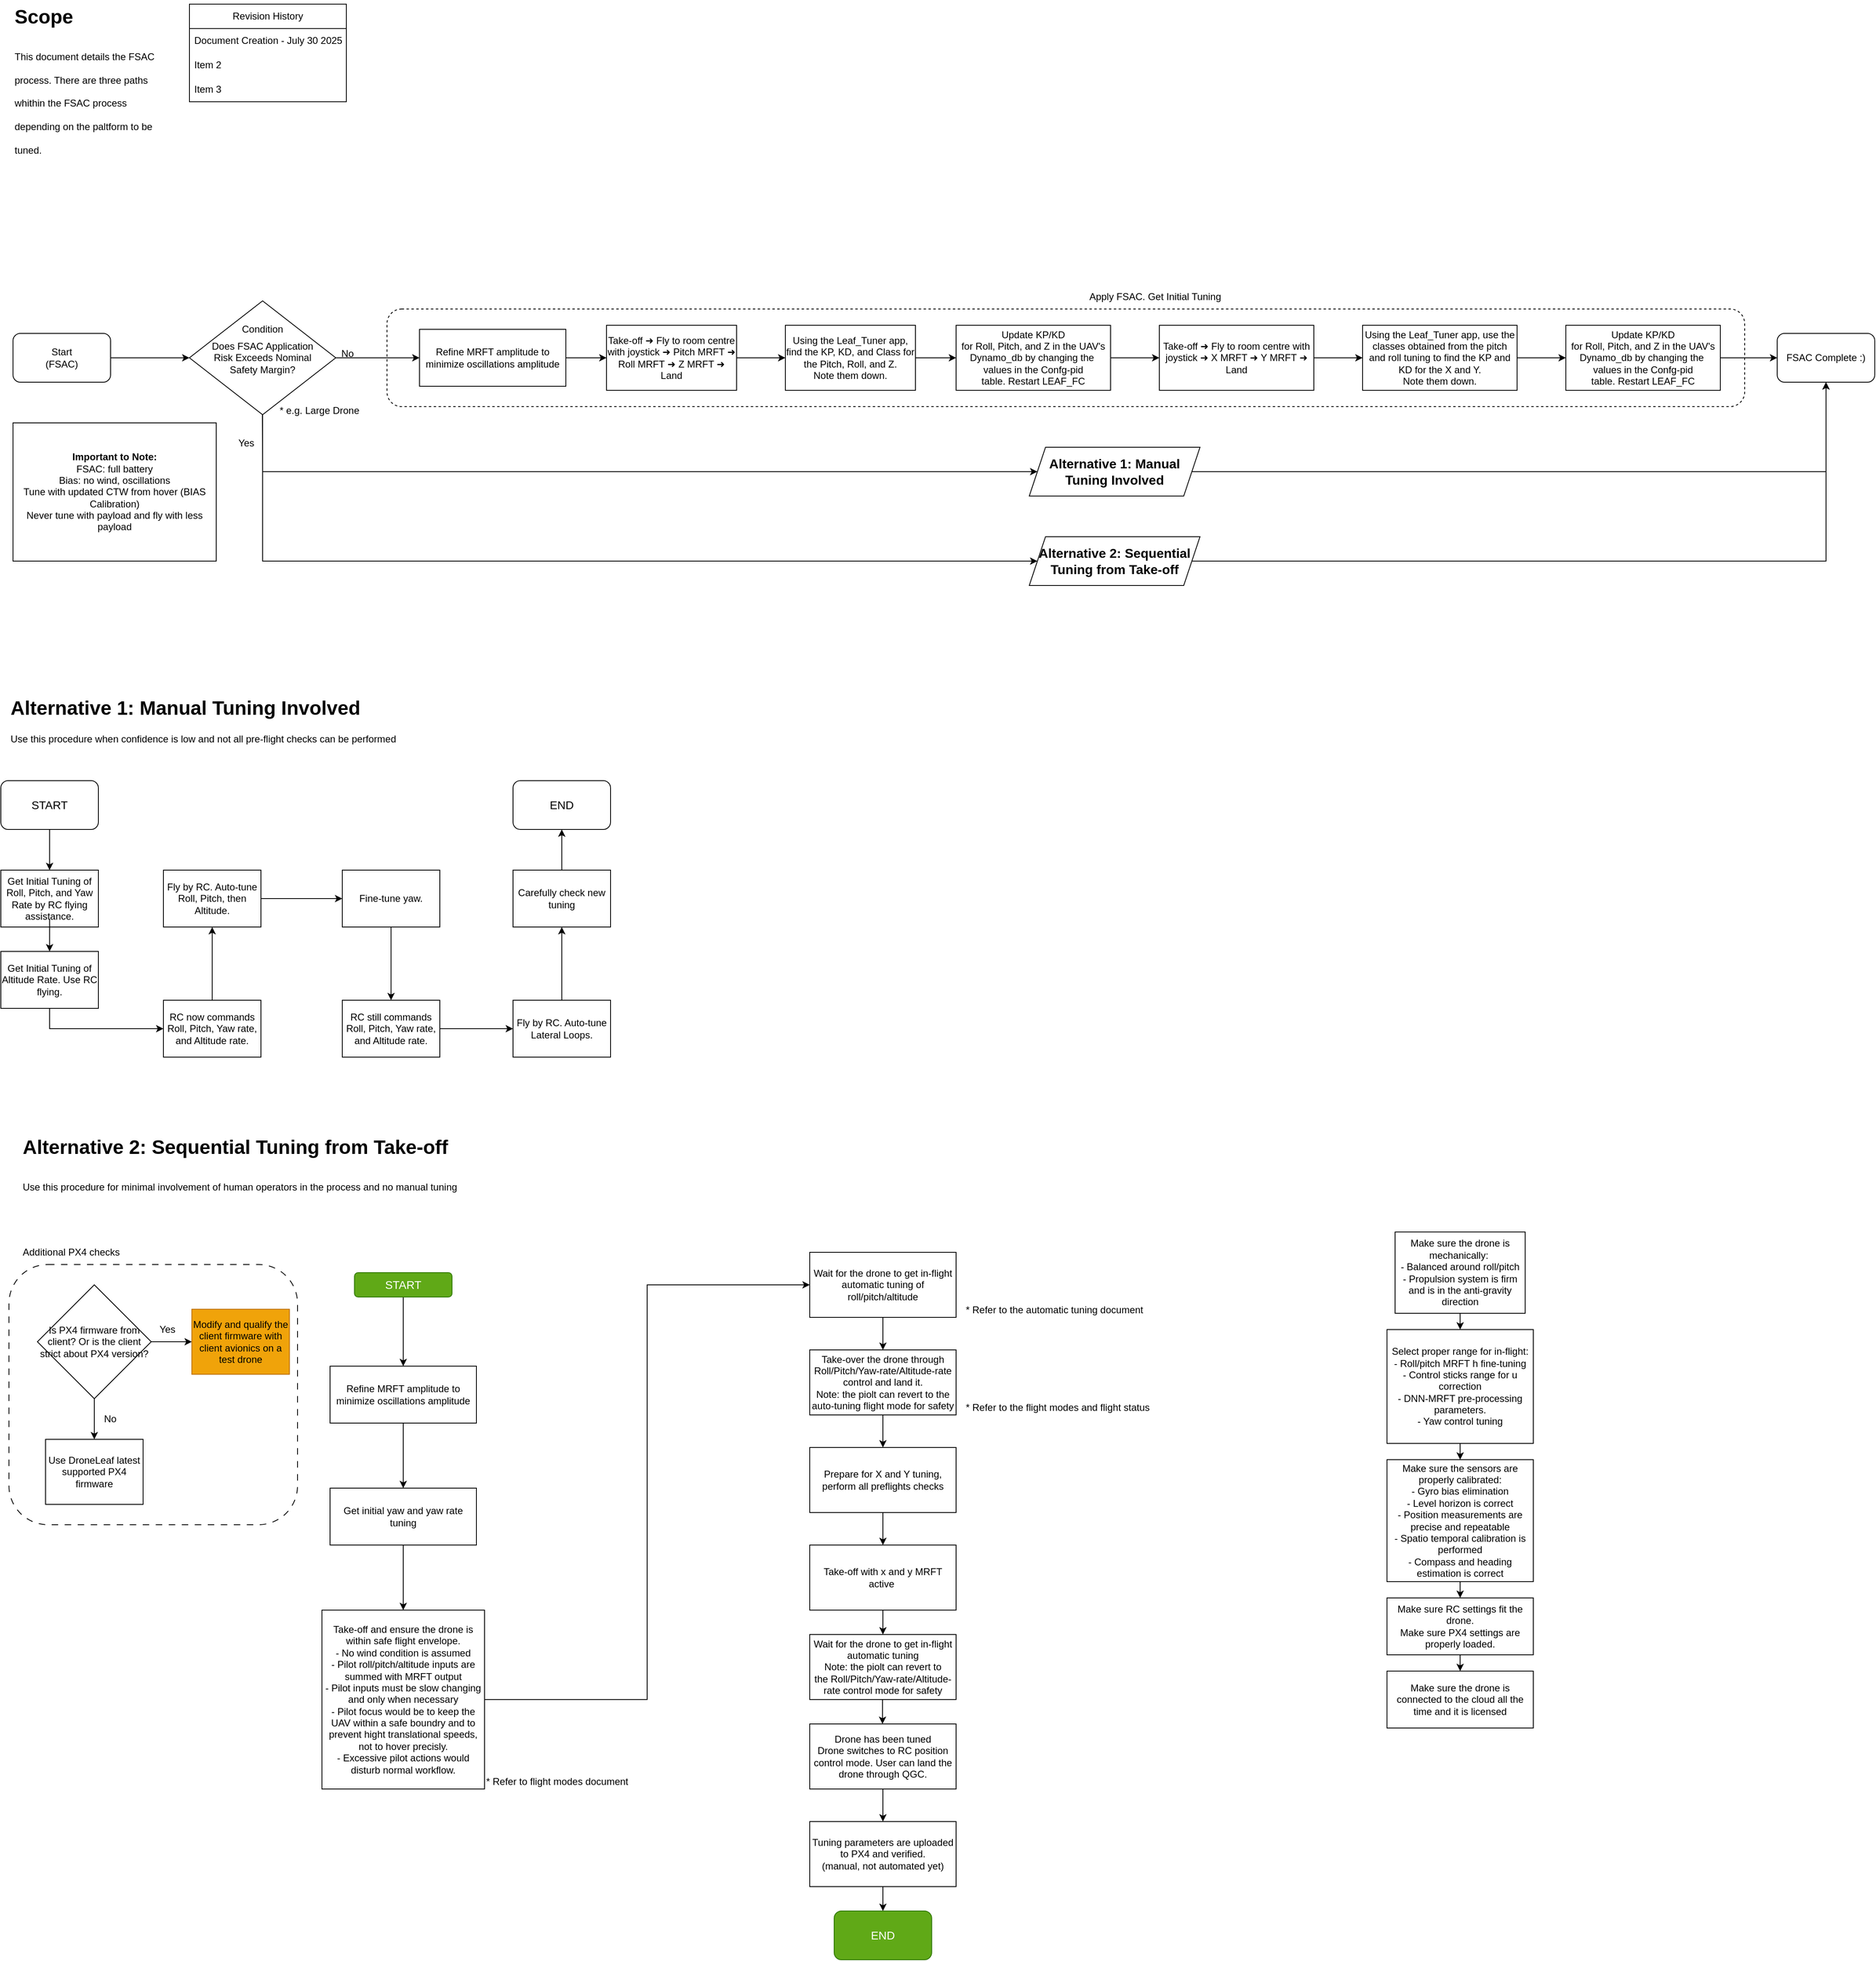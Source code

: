 <mxfile version="28.0.6">
  <diagram name="Ready-to-Fly Process" id="RTF-Process">
    <mxGraphModel dx="3137" dy="1421" grid="1" gridSize="10" guides="1" tooltips="1" connect="1" arrows="1" fold="1" page="1" pageScale="1" pageWidth="1100" pageHeight="850" math="0" shadow="0">
      <root>
        <mxCell id="0" />
        <mxCell id="1" parent="0" />
        <mxCell id="4uZiJ-rkuIo0SORuHt0V-8" value="" style="edgeStyle=orthogonalEdgeStyle;rounded=0;orthogonalLoop=1;jettySize=auto;html=1;entryX=0;entryY=0.5;entryDx=0;entryDy=0;" parent="1" source="n0" target="42Uh_s67vXzzx0qO9fMh-1" edge="1">
          <mxGeometry relative="1" as="geometry">
            <mxPoint x="-860" y="479.83" as="targetPoint" />
          </mxGeometry>
        </mxCell>
        <mxCell id="n0" value="Start&lt;br&gt;(FSAC)" style="rounded=1;whiteSpace=wrap;html=1;" parent="1" vertex="1">
          <mxGeometry x="-1040" y="450" width="120" height="60" as="geometry" />
        </mxCell>
        <mxCell id="mLs2Mze-VJqQUgzR3Upy-1" value="Revision History" style="swimlane;fontStyle=0;childLayout=stackLayout;horizontal=1;startSize=30;horizontalStack=0;resizeParent=1;resizeParentMax=0;resizeLast=0;collapsible=1;marginBottom=0;whiteSpace=wrap;html=1;" parent="1" vertex="1">
          <mxGeometry x="-823" y="45.14" width="193" height="120" as="geometry" />
        </mxCell>
        <mxCell id="mLs2Mze-VJqQUgzR3Upy-2" value="Document Creation - July 30 2025" style="text;strokeColor=none;fillColor=none;align=left;verticalAlign=middle;spacingLeft=4;spacingRight=4;overflow=hidden;points=[[0,0.5],[1,0.5]];portConstraint=eastwest;rotatable=0;whiteSpace=wrap;html=1;" parent="mLs2Mze-VJqQUgzR3Upy-1" vertex="1">
          <mxGeometry y="30" width="193" height="30" as="geometry" />
        </mxCell>
        <mxCell id="mLs2Mze-VJqQUgzR3Upy-3" value="Item 2" style="text;strokeColor=none;fillColor=none;align=left;verticalAlign=middle;spacingLeft=4;spacingRight=4;overflow=hidden;points=[[0,0.5],[1,0.5]];portConstraint=eastwest;rotatable=0;whiteSpace=wrap;html=1;" parent="mLs2Mze-VJqQUgzR3Upy-1" vertex="1">
          <mxGeometry y="60" width="193" height="30" as="geometry" />
        </mxCell>
        <mxCell id="mLs2Mze-VJqQUgzR3Upy-4" value="Item 3" style="text;strokeColor=none;fillColor=none;align=left;verticalAlign=middle;spacingLeft=4;spacingRight=4;overflow=hidden;points=[[0,0.5],[1,0.5]];portConstraint=eastwest;rotatable=0;whiteSpace=wrap;html=1;" parent="mLs2Mze-VJqQUgzR3Upy-1" vertex="1">
          <mxGeometry y="90" width="193" height="30" as="geometry" />
        </mxCell>
        <mxCell id="mLs2Mze-VJqQUgzR3Upy-5" value="&lt;h1 style=&quot;margin-top: 0px;&quot;&gt;&lt;span style=&quot;background-color: transparent; color: light-dark(rgb(0, 0, 0), rgb(255, 255, 255));&quot;&gt;Scope&lt;/span&gt;&lt;/h1&gt;&lt;h1 style=&quot;margin-top: 0px;&quot;&gt;&lt;span style=&quot;background-color: transparent; color: light-dark(rgb(0, 0, 0), rgb(255, 255, 255)); font-size: 12px; font-weight: normal;&quot;&gt;This document details the FSAC process. There are three paths whithin the FSAC process depending on the paltform to be tuned.&amp;nbsp;&amp;nbsp;&lt;/span&gt;&lt;/h1&gt;" style="text;html=1;whiteSpace=wrap;overflow=hidden;rounded=0;" parent="1" vertex="1">
          <mxGeometry x="-1040" y="40" width="180" height="230" as="geometry" />
        </mxCell>
        <mxCell id="42Uh_s67vXzzx0qO9fMh-1" value="Does FSAC Application Risk Exceeds Nominal Safety Margin?" style="rhombus;whiteSpace=wrap;html=1;spacing=18;" parent="1" vertex="1">
          <mxGeometry x="-823" y="410" width="180" height="140" as="geometry" />
        </mxCell>
        <mxCell id="42Uh_s67vXzzx0qO9fMh-2" value="" style="endArrow=classic;html=1;rounded=0;exitX=1;exitY=0.5;exitDx=0;exitDy=0;entryX=0;entryY=0.5;entryDx=0;entryDy=0;" parent="1" edge="1" target="Ub7T0pqwvzMlkmULe2ej-13">
          <mxGeometry width="50" height="50" relative="1" as="geometry">
            <mxPoint x="-643" y="480" as="sourcePoint" />
            <mxPoint x="-580" y="480" as="targetPoint" />
          </mxGeometry>
        </mxCell>
        <mxCell id="42Uh_s67vXzzx0qO9fMh-3" value="&lt;div&gt;No&lt;/div&gt;" style="text;html=1;align=center;verticalAlign=middle;whiteSpace=wrap;rounded=0;" parent="1" vertex="1">
          <mxGeometry x="-650" y="460" width="43" height="30" as="geometry" />
        </mxCell>
        <mxCell id="42Uh_s67vXzzx0qO9fMh-5" value="Yes" style="text;html=1;align=center;verticalAlign=middle;whiteSpace=wrap;rounded=0;" parent="1" vertex="1">
          <mxGeometry x="-783" y="570" width="60" height="30" as="geometry" />
        </mxCell>
        <mxCell id="42Uh_s67vXzzx0qO9fMh-6" value="" style="endArrow=classic;html=1;rounded=0;exitX=0.5;exitY=1;exitDx=0;exitDy=0;entryX=0;entryY=0.5;entryDx=0;entryDy=0;" parent="1" target="42Uh_s67vXzzx0qO9fMh-13" edge="1">
          <mxGeometry width="50" height="50" relative="1" as="geometry">
            <mxPoint x="-733.29" y="550" as="sourcePoint" />
            <mxPoint x="-733" y="600" as="targetPoint" />
            <Array as="points">
              <mxPoint x="-733" y="620" />
            </Array>
          </mxGeometry>
        </mxCell>
        <mxCell id="42Uh_s67vXzzx0qO9fMh-7" value="* e.g. Large Drone" style="text;html=1;align=center;verticalAlign=middle;whiteSpace=wrap;rounded=0;" parent="1" vertex="1">
          <mxGeometry x="-733" y="530" width="140" height="30" as="geometry" />
        </mxCell>
        <mxCell id="42Uh_s67vXzzx0qO9fMh-11" value="&lt;div&gt;Condition&lt;/div&gt;" style="text;html=1;align=center;verticalAlign=middle;whiteSpace=wrap;rounded=0;" parent="1" vertex="1">
          <mxGeometry x="-763" y="430" width="60" height="30" as="geometry" />
        </mxCell>
        <mxCell id="42Uh_s67vXzzx0qO9fMh-12" style="edgeStyle=orthogonalEdgeStyle;rounded=0;orthogonalLoop=1;jettySize=auto;html=1;exitX=1;exitY=0.5;exitDx=0;exitDy=0;entryX=0.5;entryY=1;entryDx=0;entryDy=0;" parent="1" source="42Uh_s67vXzzx0qO9fMh-13" edge="1" target="Ub7T0pqwvzMlkmULe2ej-11">
          <mxGeometry relative="1" as="geometry">
            <mxPoint x="170" y="620" as="targetPoint" />
          </mxGeometry>
        </mxCell>
        <mxCell id="42Uh_s67vXzzx0qO9fMh-13" value="Alternative 1: Manual Tuning Involved" style="shape=parallelogram;perimeter=parallelogramPerimeter;whiteSpace=wrap;html=1;fixedSize=1;fontStyle=1;fontSize=16;" parent="1" vertex="1">
          <mxGeometry x="210" y="590" width="210" height="60" as="geometry" />
        </mxCell>
        <mxCell id="42Uh_s67vXzzx0qO9fMh-14" value="Alternative 2: Sequential Tuning from Take-off" style="shape=parallelogram;perimeter=parallelogramPerimeter;whiteSpace=wrap;html=1;fixedSize=1;fontStyle=1;fontSize=16;" parent="1" vertex="1">
          <mxGeometry x="210" y="700" width="210" height="60" as="geometry" />
        </mxCell>
        <mxCell id="42Uh_s67vXzzx0qO9fMh-15" value="" style="endArrow=classic;html=1;rounded=0;exitX=0.5;exitY=1;exitDx=0;exitDy=0;entryX=0;entryY=0.5;entryDx=0;entryDy=0;" parent="1" source="42Uh_s67vXzzx0qO9fMh-1" target="42Uh_s67vXzzx0qO9fMh-14" edge="1">
          <mxGeometry width="50" height="50" relative="1" as="geometry">
            <mxPoint x="-503" y="770" as="sourcePoint" />
            <mxPoint x="-453" y="720" as="targetPoint" />
            <Array as="points">
              <mxPoint x="-733" y="730" />
            </Array>
          </mxGeometry>
        </mxCell>
        <mxCell id="42Uh_s67vXzzx0qO9fMh-16" style="edgeStyle=orthogonalEdgeStyle;rounded=0;orthogonalLoop=1;jettySize=auto;html=1;exitX=1;exitY=0.5;exitDx=0;exitDy=0;entryX=0.5;entryY=1;entryDx=0;entryDy=0;" parent="1" source="42Uh_s67vXzzx0qO9fMh-14" edge="1" target="Ub7T0pqwvzMlkmULe2ej-11">
          <mxGeometry relative="1" as="geometry">
            <mxPoint x="257" y="620" as="targetPoint" />
            <mxPoint x="-63" y="630" as="sourcePoint" />
          </mxGeometry>
        </mxCell>
        <mxCell id="42Uh_s67vXzzx0qO9fMh-19" value="" style="rounded=1;whiteSpace=wrap;html=1;fillColor=none;dashed=1;dashPattern=8 8;" parent="1" vertex="1">
          <mxGeometry x="-1045" y="1595" width="355" height="320" as="geometry" />
        </mxCell>
        <mxCell id="42Uh_s67vXzzx0qO9fMh-41" value="Get Initial Tuning of Roll, Pitch, and Yaw Rate by RC flying assistance." style="rounded=0;whiteSpace=wrap;html=1;" parent="1" vertex="1">
          <mxGeometry x="-1055" y="1110" width="120" height="70" as="geometry" />
        </mxCell>
        <mxCell id="42Uh_s67vXzzx0qO9fMh-42" value="Get Initial Tuning of Altitude Rate. Use RC flying." style="rounded=0;whiteSpace=wrap;html=1;" parent="1" vertex="1">
          <mxGeometry x="-1055" y="1210" width="120" height="70" as="geometry" />
        </mxCell>
        <mxCell id="42Uh_s67vXzzx0qO9fMh-43" value="" style="endArrow=classic;html=1;rounded=0;entryX=0.5;entryY=0;entryDx=0;entryDy=0;" parent="1" edge="1">
          <mxGeometry width="50" height="50" relative="1" as="geometry">
            <mxPoint x="-995" y="1170" as="sourcePoint" />
            <mxPoint x="-995" y="1210" as="targetPoint" />
          </mxGeometry>
        </mxCell>
        <mxCell id="42Uh_s67vXzzx0qO9fMh-44" value="Fly by RC. Auto-tune Roll, Pitch, then Altitude." style="rounded=0;whiteSpace=wrap;html=1;" parent="1" vertex="1">
          <mxGeometry x="-855" y="1110" width="120" height="70" as="geometry" />
        </mxCell>
        <mxCell id="42Uh_s67vXzzx0qO9fMh-45" value="" style="endArrow=classic;html=1;rounded=0;exitX=0.5;exitY=1;exitDx=0;exitDy=0;entryX=0;entryY=0.5;entryDx=0;entryDy=0;" parent="1" source="42Uh_s67vXzzx0qO9fMh-42" target="42Uh_s67vXzzx0qO9fMh-48" edge="1">
          <mxGeometry width="50" height="50" relative="1" as="geometry">
            <mxPoint x="-895" y="1000" as="sourcePoint" />
            <mxPoint x="-725" y="1000" as="targetPoint" />
            <Array as="points">
              <mxPoint x="-995" y="1305" />
            </Array>
          </mxGeometry>
        </mxCell>
        <mxCell id="42Uh_s67vXzzx0qO9fMh-46" value="Fine-tune yaw." style="rounded=0;whiteSpace=wrap;html=1;" parent="1" vertex="1">
          <mxGeometry x="-635" y="1110" width="120" height="70" as="geometry" />
        </mxCell>
        <mxCell id="42Uh_s67vXzzx0qO9fMh-47" value="" style="endArrow=classic;html=1;rounded=0;exitX=1;exitY=0.5;exitDx=0;exitDy=0;entryX=0;entryY=0.5;entryDx=0;entryDy=0;" parent="1" source="42Uh_s67vXzzx0qO9fMh-44" target="42Uh_s67vXzzx0qO9fMh-46" edge="1">
          <mxGeometry width="50" height="50" relative="1" as="geometry">
            <mxPoint x="-985.29" y="1170" as="sourcePoint" />
            <mxPoint x="-985" y="1220" as="targetPoint" />
          </mxGeometry>
        </mxCell>
        <mxCell id="42Uh_s67vXzzx0qO9fMh-48" value="RC now commands Roll, Pitch, Yaw rate, and Altitude rate." style="rounded=0;whiteSpace=wrap;html=1;" parent="1" vertex="1">
          <mxGeometry x="-855" y="1270" width="120" height="70" as="geometry" />
        </mxCell>
        <mxCell id="42Uh_s67vXzzx0qO9fMh-49" value="" style="endArrow=classic;html=1;rounded=0;exitX=0.5;exitY=0;exitDx=0;exitDy=0;" parent="1" source="42Uh_s67vXzzx0qO9fMh-48" target="42Uh_s67vXzzx0qO9fMh-44" edge="1">
          <mxGeometry width="50" height="50" relative="1" as="geometry">
            <mxPoint x="-985.29" y="1170" as="sourcePoint" />
            <mxPoint x="-985" y="1220" as="targetPoint" />
          </mxGeometry>
        </mxCell>
        <mxCell id="42Uh_s67vXzzx0qO9fMh-50" value="RC still commands Roll, Pitch, Yaw rate, and Altitude rate." style="rounded=0;whiteSpace=wrap;html=1;" parent="1" vertex="1">
          <mxGeometry x="-635" y="1270" width="120" height="70" as="geometry" />
        </mxCell>
        <mxCell id="42Uh_s67vXzzx0qO9fMh-51" value="" style="endArrow=classic;html=1;rounded=0;exitX=0.5;exitY=1;exitDx=0;exitDy=0;entryX=0.5;entryY=0;entryDx=0;entryDy=0;" parent="1" source="42Uh_s67vXzzx0qO9fMh-46" target="42Uh_s67vXzzx0qO9fMh-50" edge="1">
          <mxGeometry width="50" height="50" relative="1" as="geometry">
            <mxPoint x="-805" y="1280" as="sourcePoint" />
            <mxPoint x="-805" y="1190" as="targetPoint" />
          </mxGeometry>
        </mxCell>
        <mxCell id="42Uh_s67vXzzx0qO9fMh-52" value="Fly by RC. Auto-tune Lateral Loops." style="rounded=0;whiteSpace=wrap;html=1;" parent="1" vertex="1">
          <mxGeometry x="-425" y="1270" width="120" height="70" as="geometry" />
        </mxCell>
        <mxCell id="42Uh_s67vXzzx0qO9fMh-53" value="" style="endArrow=classic;html=1;rounded=0;exitX=1;exitY=0.5;exitDx=0;exitDy=0;entryX=0;entryY=0.5;entryDx=0;entryDy=0;" parent="1" source="42Uh_s67vXzzx0qO9fMh-50" target="42Uh_s67vXzzx0qO9fMh-52" edge="1">
          <mxGeometry width="50" height="50" relative="1" as="geometry">
            <mxPoint x="-725" y="1155" as="sourcePoint" />
            <mxPoint x="-625" y="1155" as="targetPoint" />
          </mxGeometry>
        </mxCell>
        <mxCell id="42Uh_s67vXzzx0qO9fMh-54" value="" style="endArrow=classic;html=1;rounded=0;exitX=0.5;exitY=0;exitDx=0;exitDy=0;entryX=0.5;entryY=1;entryDx=0;entryDy=0;" parent="1" source="42Uh_s67vXzzx0qO9fMh-52" target="42Uh_s67vXzzx0qO9fMh-56" edge="1">
          <mxGeometry width="50" height="50" relative="1" as="geometry">
            <mxPoint x="-365.59" y="1260" as="sourcePoint" />
            <mxPoint x="-365.59" y="1170" as="targetPoint" />
          </mxGeometry>
        </mxCell>
        <mxCell id="42Uh_s67vXzzx0qO9fMh-55" style="edgeStyle=orthogonalEdgeStyle;rounded=0;orthogonalLoop=1;jettySize=auto;html=1;exitX=0.5;exitY=0;exitDx=0;exitDy=0;entryX=0.5;entryY=1;entryDx=0;entryDy=0;" parent="1" source="42Uh_s67vXzzx0qO9fMh-56" target="42Uh_s67vXzzx0qO9fMh-60" edge="1">
          <mxGeometry relative="1" as="geometry" />
        </mxCell>
        <mxCell id="42Uh_s67vXzzx0qO9fMh-56" value="Carefully check new tuning" style="rounded=0;whiteSpace=wrap;html=1;" parent="1" vertex="1">
          <mxGeometry x="-425" y="1110" width="120" height="70" as="geometry" />
        </mxCell>
        <mxCell id="42Uh_s67vXzzx0qO9fMh-57" value="&lt;h1 style=&quot;margin-top: 0px;&quot;&gt;&lt;font style=&quot;font-size: 24px;&quot;&gt;&lt;span style=&quot;text-align: center;&quot;&gt;Alternative 1: Manual Tuning Involved&lt;/span&gt;&lt;/font&gt;&lt;/h1&gt;&lt;p&gt;Use this procedure when confidence is low and not all pre-flight checks can be performed&lt;/p&gt;" style="text;html=1;whiteSpace=wrap;overflow=hidden;rounded=0;" parent="1" vertex="1">
          <mxGeometry x="-1045" y="890" width="510" height="80" as="geometry" />
        </mxCell>
        <mxCell id="42Uh_s67vXzzx0qO9fMh-58" style="edgeStyle=orthogonalEdgeStyle;rounded=0;orthogonalLoop=1;jettySize=auto;html=1;exitX=0.5;exitY=1;exitDx=0;exitDy=0;entryX=0.5;entryY=0;entryDx=0;entryDy=0;" parent="1" source="42Uh_s67vXzzx0qO9fMh-59" target="42Uh_s67vXzzx0qO9fMh-41" edge="1">
          <mxGeometry relative="1" as="geometry" />
        </mxCell>
        <mxCell id="42Uh_s67vXzzx0qO9fMh-59" value="START" style="rounded=1;whiteSpace=wrap;html=1;fontSize=14;" parent="1" vertex="1">
          <mxGeometry x="-1055" y="1000" width="120" height="60" as="geometry" />
        </mxCell>
        <mxCell id="42Uh_s67vXzzx0qO9fMh-60" value="END" style="rounded=1;whiteSpace=wrap;html=1;fontSize=14;" parent="1" vertex="1">
          <mxGeometry x="-425" y="1000" width="120" height="60" as="geometry" />
        </mxCell>
        <mxCell id="42Uh_s67vXzzx0qO9fMh-61" value="&lt;h1 style=&quot;margin-top: 0px;&quot;&gt;&lt;span style=&quot;text-align: center; background-color: initial;&quot;&gt;&lt;font style=&quot;font-size: 24px;&quot;&gt;Alternative 2: Sequential Tuning from Take-off&lt;/font&gt;&lt;/span&gt;&lt;/h1&gt;&lt;h1 style=&quot;margin-top: 0px;&quot;&gt;&lt;span style=&quot;background-color: initial; font-weight: normal;&quot;&gt;&lt;font style=&quot;font-size: 12px;&quot;&gt;Use this procedure for minimal involvement of human operators in the process and no manual tuning&lt;/font&gt;&lt;/span&gt;&lt;br&gt;&lt;/h1&gt;" style="text;html=1;whiteSpace=wrap;overflow=hidden;rounded=0;" parent="1" vertex="1">
          <mxGeometry x="-1030" y="1430" width="690" height="80" as="geometry" />
        </mxCell>
        <mxCell id="42Uh_s67vXzzx0qO9fMh-62" value="END" style="rounded=1;whiteSpace=wrap;html=1;fontSize=14;fillColor=#60a917;fontColor=#ffffff;strokeColor=#2D7600;" parent="1" vertex="1">
          <mxGeometry x="-30" y="2390" width="120" height="60" as="geometry" />
        </mxCell>
        <mxCell id="42Uh_s67vXzzx0qO9fMh-74" style="edgeStyle=orthogonalEdgeStyle;rounded=0;orthogonalLoop=1;jettySize=auto;html=1;exitX=1;exitY=0.5;exitDx=0;exitDy=0;entryX=0;entryY=0.5;entryDx=0;entryDy=0;" parent="1" source="42Uh_s67vXzzx0qO9fMh-75" target="42Uh_s67vXzzx0qO9fMh-76" edge="1">
          <mxGeometry relative="1" as="geometry" />
        </mxCell>
        <mxCell id="42Uh_s67vXzzx0qO9fMh-75" value="Take-off and ensure the drone is within safe flight envelope. &lt;br&gt;- No wind condition is assumed&lt;br&gt;- Pilot roll/pitch/altitude inputs are summed with MRFT output&lt;div&gt;- Pilot inputs must be slow changing and only when necessary&lt;br&gt;- Pilot focus would be to keep the UAV within a safe boundry and to prevent hight translational speeds, not to hover precisly.&lt;br&gt;- Excessive pilot actions would disturb normal workflow.&lt;/div&gt;" style="rounded=0;whiteSpace=wrap;html=1;" parent="1" vertex="1">
          <mxGeometry x="-660" y="2020" width="200" height="220" as="geometry" />
        </mxCell>
        <mxCell id="42Uh_s67vXzzx0qO9fMh-76" value="Wait for the drone to get in-flight automatic tuning of roll/pitch/altitude" style="rounded=0;whiteSpace=wrap;html=1;" parent="1" vertex="1">
          <mxGeometry x="-60" y="1580" width="180" height="80" as="geometry" />
        </mxCell>
        <mxCell id="42Uh_s67vXzzx0qO9fMh-77" style="edgeStyle=orthogonalEdgeStyle;rounded=0;orthogonalLoop=1;jettySize=auto;html=1;exitX=0.5;exitY=1;exitDx=0;exitDy=0;entryX=0.5;entryY=0;entryDx=0;entryDy=0;" parent="1" source="42Uh_s67vXzzx0qO9fMh-78" target="42Uh_s67vXzzx0qO9fMh-81" edge="1">
          <mxGeometry relative="1" as="geometry" />
        </mxCell>
        <mxCell id="42Uh_s67vXzzx0qO9fMh-78" value="Take-over the drone through Roll/Pitch/Yaw-rate/Altitude-rate control and land it.&lt;div&gt;Note: the piolt can revert to the auto-tuning flight mode for safety&lt;/div&gt;" style="rounded=0;whiteSpace=wrap;html=1;" parent="1" vertex="1">
          <mxGeometry x="-60" y="1700" width="180" height="80" as="geometry" />
        </mxCell>
        <mxCell id="42Uh_s67vXzzx0qO9fMh-79" style="edgeStyle=orthogonalEdgeStyle;rounded=0;orthogonalLoop=1;jettySize=auto;html=1;exitX=0.5;exitY=1;exitDx=0;exitDy=0;entryX=0.5;entryY=0;entryDx=0;entryDy=0;" parent="1" source="42Uh_s67vXzzx0qO9fMh-76" target="42Uh_s67vXzzx0qO9fMh-78" edge="1">
          <mxGeometry relative="1" as="geometry">
            <mxPoint x="60" y="1700" as="sourcePoint" />
            <mxPoint x="60" y="1750" as="targetPoint" />
          </mxGeometry>
        </mxCell>
        <mxCell id="42Uh_s67vXzzx0qO9fMh-80" style="edgeStyle=orthogonalEdgeStyle;rounded=0;orthogonalLoop=1;jettySize=auto;html=1;exitX=0.5;exitY=1;exitDx=0;exitDy=0;entryX=0.5;entryY=0;entryDx=0;entryDy=0;" parent="1" source="42Uh_s67vXzzx0qO9fMh-81" target="42Uh_s67vXzzx0qO9fMh-83" edge="1">
          <mxGeometry relative="1" as="geometry" />
        </mxCell>
        <mxCell id="42Uh_s67vXzzx0qO9fMh-81" value="Prepare for X and Y tuning, perform all preflights checks" style="rounded=0;whiteSpace=wrap;html=1;" parent="1" vertex="1">
          <mxGeometry x="-60" y="1820" width="180" height="80" as="geometry" />
        </mxCell>
        <mxCell id="42Uh_s67vXzzx0qO9fMh-82" style="edgeStyle=orthogonalEdgeStyle;rounded=0;orthogonalLoop=1;jettySize=auto;html=1;exitX=0.5;exitY=1;exitDx=0;exitDy=0;entryX=0.5;entryY=0;entryDx=0;entryDy=0;" parent="1" source="42Uh_s67vXzzx0qO9fMh-83" target="42Uh_s67vXzzx0qO9fMh-84" edge="1">
          <mxGeometry relative="1" as="geometry" />
        </mxCell>
        <mxCell id="42Uh_s67vXzzx0qO9fMh-83" value="Take-off with x and y MRFT active&amp;nbsp;" style="rounded=0;whiteSpace=wrap;html=1;" parent="1" vertex="1">
          <mxGeometry x="-60" y="1940" width="180" height="80" as="geometry" />
        </mxCell>
        <mxCell id="42Uh_s67vXzzx0qO9fMh-84" value="Wait for the drone to get in-flight automatic tuning&lt;div&gt;Note: the piolt can revert to the&amp;nbsp;&lt;span style=&quot;background-color: initial;&quot;&gt;Roll/Pitch/Yaw-rate/Altitude-rate control mode for safety&lt;/span&gt;&lt;br&gt;&lt;/div&gt;" style="rounded=0;whiteSpace=wrap;html=1;" parent="1" vertex="1">
          <mxGeometry x="-60" y="2050" width="180" height="80" as="geometry" />
        </mxCell>
        <mxCell id="42Uh_s67vXzzx0qO9fMh-85" style="edgeStyle=orthogonalEdgeStyle;rounded=0;orthogonalLoop=1;jettySize=auto;html=1;exitX=1;exitY=0.5;exitDx=0;exitDy=0;entryX=0;entryY=0.5;entryDx=0;entryDy=0;" parent="1" source="42Uh_s67vXzzx0qO9fMh-86" target="42Uh_s67vXzzx0qO9fMh-87" edge="1">
          <mxGeometry relative="1" as="geometry" />
        </mxCell>
        <mxCell id="42Uh_s67vXzzx0qO9fMh-86" value="Is PX4 firmware from client? Or is the client strict about PX4 version?" style="rhombus;whiteSpace=wrap;html=1;spacingLeft=0;" parent="1" vertex="1">
          <mxGeometry x="-1010" y="1620" width="140" height="140" as="geometry" />
        </mxCell>
        <mxCell id="42Uh_s67vXzzx0qO9fMh-87" value="Modify and qualify the client firmware with client avionics on a test drone" style="rounded=0;whiteSpace=wrap;html=1;fillColor=#f0a30a;strokeColor=#BD7000;fontColor=#000000;" parent="1" vertex="1">
          <mxGeometry x="-820" y="1650" width="120" height="80" as="geometry" />
        </mxCell>
        <mxCell id="42Uh_s67vXzzx0qO9fMh-88" value="Yes" style="text;html=1;align=center;verticalAlign=middle;whiteSpace=wrap;rounded=0;" parent="1" vertex="1">
          <mxGeometry x="-880" y="1660" width="60" height="30" as="geometry" />
        </mxCell>
        <mxCell id="42Uh_s67vXzzx0qO9fMh-89" value="No" style="text;html=1;align=left;verticalAlign=middle;whiteSpace=wrap;rounded=0;" parent="1" vertex="1">
          <mxGeometry x="-930" y="1770" width="60" height="30" as="geometry" />
        </mxCell>
        <mxCell id="42Uh_s67vXzzx0qO9fMh-90" value="Use DroneLeaf latest supported PX4 firmware" style="rounded=0;whiteSpace=wrap;html=1;" parent="1" vertex="1">
          <mxGeometry x="-1000" y="1810" width="120" height="80" as="geometry" />
        </mxCell>
        <mxCell id="42Uh_s67vXzzx0qO9fMh-91" value="" style="endArrow=classic;html=1;rounded=0;exitX=0.5;exitY=1;exitDx=0;exitDy=0;" parent="1" source="42Uh_s67vXzzx0qO9fMh-86" target="42Uh_s67vXzzx0qO9fMh-90" edge="1">
          <mxGeometry width="50" height="50" relative="1" as="geometry">
            <mxPoint x="-720" y="1610" as="sourcePoint" />
            <mxPoint x="-670" y="1560" as="targetPoint" />
          </mxGeometry>
        </mxCell>
        <mxCell id="42Uh_s67vXzzx0qO9fMh-92" style="edgeStyle=orthogonalEdgeStyle;rounded=0;orthogonalLoop=1;jettySize=auto;html=1;exitX=0.5;exitY=1;exitDx=0;exitDy=0;entryX=0.5;entryY=0;entryDx=0;entryDy=0;" parent="1" edge="1">
          <mxGeometry relative="1" as="geometry">
            <mxPoint x="29.5" y="2130" as="sourcePoint" />
            <mxPoint x="29.5" y="2160" as="targetPoint" />
          </mxGeometry>
        </mxCell>
        <mxCell id="42Uh_s67vXzzx0qO9fMh-93" value="&lt;div&gt;Drone has been tuned&lt;br&gt;Drone switches to RC position control mode. User can land the drone through QGC.&lt;/div&gt;" style="rounded=0;whiteSpace=wrap;html=1;" parent="1" vertex="1">
          <mxGeometry x="-60" y="2160" width="180" height="80" as="geometry" />
        </mxCell>
        <mxCell id="42Uh_s67vXzzx0qO9fMh-94" style="edgeStyle=orthogonalEdgeStyle;rounded=0;orthogonalLoop=1;jettySize=auto;html=1;exitX=0.5;exitY=1;exitDx=0;exitDy=0;entryX=0.5;entryY=0;entryDx=0;entryDy=0;" parent="1" source="42Uh_s67vXzzx0qO9fMh-95" target="42Uh_s67vXzzx0qO9fMh-62" edge="1">
          <mxGeometry relative="1" as="geometry" />
        </mxCell>
        <mxCell id="42Uh_s67vXzzx0qO9fMh-95" value="&lt;div&gt;Tuning parameters are uploaded to PX4 and verified.&lt;br&gt;(manual, not automated yet)&lt;/div&gt;" style="rounded=0;whiteSpace=wrap;html=1;" parent="1" vertex="1">
          <mxGeometry x="-60" y="2280" width="180" height="80" as="geometry" />
        </mxCell>
        <mxCell id="42Uh_s67vXzzx0qO9fMh-96" style="edgeStyle=orthogonalEdgeStyle;rounded=0;orthogonalLoop=1;jettySize=auto;html=1;exitX=0.5;exitY=1;exitDx=0;exitDy=0;entryX=0.5;entryY=0;entryDx=0;entryDy=0;" parent="1" source="42Uh_s67vXzzx0qO9fMh-93" target="42Uh_s67vXzzx0qO9fMh-95" edge="1">
          <mxGeometry relative="1" as="geometry">
            <mxPoint x="39.5" y="2140" as="sourcePoint" />
            <mxPoint x="39.5" y="2170" as="targetPoint" />
          </mxGeometry>
        </mxCell>
        <mxCell id="42Uh_s67vXzzx0qO9fMh-101" value="Make sure the drone is mechanically:&amp;nbsp;&lt;div&gt;- Balanced around roll/pitch&lt;/div&gt;&lt;div&gt;- Propulsion system is firm and is in the anti-gravity direction&lt;/div&gt;" style="rounded=0;whiteSpace=wrap;html=1;" parent="1" vertex="1">
          <mxGeometry x="660" y="1555" width="160" height="100" as="geometry" />
        </mxCell>
        <mxCell id="42Uh_s67vXzzx0qO9fMh-102" style="edgeStyle=orthogonalEdgeStyle;rounded=0;orthogonalLoop=1;jettySize=auto;html=1;exitX=0.5;exitY=1;exitDx=0;exitDy=0;entryX=0.5;entryY=0;entryDx=0;entryDy=0;" parent="1" source="42Uh_s67vXzzx0qO9fMh-101" target="42Uh_s67vXzzx0qO9fMh-104" edge="1">
          <mxGeometry relative="1" as="geometry">
            <mxPoint x="750" y="1525" as="sourcePoint" />
            <mxPoint x="740" y="1685" as="targetPoint" />
          </mxGeometry>
        </mxCell>
        <mxCell id="42Uh_s67vXzzx0qO9fMh-103" style="edgeStyle=orthogonalEdgeStyle;rounded=0;orthogonalLoop=1;jettySize=auto;html=1;exitX=0.5;exitY=1;exitDx=0;exitDy=0;entryX=0.5;entryY=0;entryDx=0;entryDy=0;" parent="1" source="42Uh_s67vXzzx0qO9fMh-104" target="42Uh_s67vXzzx0qO9fMh-106" edge="1">
          <mxGeometry relative="1" as="geometry" />
        </mxCell>
        <mxCell id="42Uh_s67vXzzx0qO9fMh-104" value="Select proper range for in-flight:&lt;br&gt;- Roll/pitch MRFT h fine-tuning&lt;div&gt;- Control sticks range for u correction&lt;br&gt;- DNN-MRFT pre-processing parameters.&lt;/div&gt;&lt;div&gt;- Yaw control tuning&lt;/div&gt;" style="rounded=0;whiteSpace=wrap;html=1;" parent="1" vertex="1">
          <mxGeometry x="650" y="1675" width="180" height="140" as="geometry" />
        </mxCell>
        <mxCell id="42Uh_s67vXzzx0qO9fMh-105" style="edgeStyle=orthogonalEdgeStyle;rounded=0;orthogonalLoop=1;jettySize=auto;html=1;exitX=0.5;exitY=1;exitDx=0;exitDy=0;entryX=0.5;entryY=0;entryDx=0;entryDy=0;" parent="1" source="42Uh_s67vXzzx0qO9fMh-106" target="42Uh_s67vXzzx0qO9fMh-109" edge="1">
          <mxGeometry relative="1" as="geometry" />
        </mxCell>
        <mxCell id="42Uh_s67vXzzx0qO9fMh-106" value="Make sure the sensors are properly calibrated:&lt;div&gt;- Gyro bias elimination&lt;/div&gt;&lt;div&gt;- Level horizon is correct&lt;/div&gt;&lt;div&gt;- Position measurements are precise and repeatable&lt;/div&gt;&lt;div&gt;- Spatio temporal calibration is performed&lt;/div&gt;&lt;div&gt;- Compass and heading estimation is correct&lt;/div&gt;" style="rounded=0;whiteSpace=wrap;html=1;" parent="1" vertex="1">
          <mxGeometry x="650" y="1835" width="180" height="150" as="geometry" />
        </mxCell>
        <mxCell id="42Uh_s67vXzzx0qO9fMh-107" value="Make sure the drone is connected to the cloud all the time and it is licensed" style="rounded=0;whiteSpace=wrap;html=1;" parent="1" vertex="1">
          <mxGeometry x="650" y="2095" width="180" height="70" as="geometry" />
        </mxCell>
        <mxCell id="42Uh_s67vXzzx0qO9fMh-108" style="edgeStyle=orthogonalEdgeStyle;rounded=0;orthogonalLoop=1;jettySize=auto;html=1;exitX=0.5;exitY=1;exitDx=0;exitDy=0;entryX=0.5;entryY=0;entryDx=0;entryDy=0;" parent="1" source="42Uh_s67vXzzx0qO9fMh-109" target="42Uh_s67vXzzx0qO9fMh-107" edge="1">
          <mxGeometry relative="1" as="geometry" />
        </mxCell>
        <mxCell id="42Uh_s67vXzzx0qO9fMh-109" value="Make sure RC settings fit the drone.&lt;div&gt;Make sure PX4 settings are properly loaded.&lt;/div&gt;" style="rounded=0;whiteSpace=wrap;html=1;" parent="1" vertex="1">
          <mxGeometry x="650" y="2005" width="180" height="70" as="geometry" />
        </mxCell>
        <mxCell id="42Uh_s67vXzzx0qO9fMh-110" style="edgeStyle=orthogonalEdgeStyle;rounded=0;orthogonalLoop=1;jettySize=auto;html=1;exitX=0.5;exitY=1;exitDx=0;exitDy=0;entryX=0.5;entryY=0;entryDx=0;entryDy=0;" parent="1" source="42Uh_s67vXzzx0qO9fMh-111" target="42Uh_s67vXzzx0qO9fMh-114" edge="1">
          <mxGeometry relative="1" as="geometry" />
        </mxCell>
        <mxCell id="42Uh_s67vXzzx0qO9fMh-111" value="START" style="rounded=1;whiteSpace=wrap;html=1;fontSize=14;fillColor=#60a917;fontColor=#ffffff;strokeColor=#2D7600;" parent="1" vertex="1">
          <mxGeometry x="-620" y="1605" width="120" height="30" as="geometry" />
        </mxCell>
        <mxCell id="42Uh_s67vXzzx0qO9fMh-112" value="Additional PX4 checks" style="text;html=1;align=left;verticalAlign=middle;whiteSpace=wrap;rounded=0;" parent="1" vertex="1">
          <mxGeometry x="-1030" y="1565" width="130" height="30" as="geometry" />
        </mxCell>
        <mxCell id="42Uh_s67vXzzx0qO9fMh-113" style="edgeStyle=orthogonalEdgeStyle;rounded=0;orthogonalLoop=1;jettySize=auto;html=1;exitX=0.5;exitY=1;exitDx=0;exitDy=0;entryX=0.5;entryY=0;entryDx=0;entryDy=0;" parent="1" source="42Uh_s67vXzzx0qO9fMh-114" target="42Uh_s67vXzzx0qO9fMh-119" edge="1">
          <mxGeometry relative="1" as="geometry" />
        </mxCell>
        <mxCell id="42Uh_s67vXzzx0qO9fMh-114" value="Refine MRFT amplitude to minimize oscillations amplitude" style="rounded=0;whiteSpace=wrap;html=1;" parent="1" vertex="1">
          <mxGeometry x="-650" y="1720" width="180" height="70" as="geometry" />
        </mxCell>
        <mxCell id="42Uh_s67vXzzx0qO9fMh-118" style="edgeStyle=orthogonalEdgeStyle;rounded=0;orthogonalLoop=1;jettySize=auto;html=1;exitX=0.5;exitY=1;exitDx=0;exitDy=0;entryX=0.5;entryY=0;entryDx=0;entryDy=0;" parent="1" source="42Uh_s67vXzzx0qO9fMh-119" target="42Uh_s67vXzzx0qO9fMh-75" edge="1">
          <mxGeometry relative="1" as="geometry" />
        </mxCell>
        <mxCell id="42Uh_s67vXzzx0qO9fMh-119" value="Get initial yaw and yaw rate tuning" style="rounded=0;whiteSpace=wrap;html=1;" parent="1" vertex="1">
          <mxGeometry x="-650" y="1870" width="180" height="70" as="geometry" />
        </mxCell>
        <mxCell id="42Uh_s67vXzzx0qO9fMh-120" value="* Refer to flight modes document" style="text;html=1;align=left;verticalAlign=bottom;whiteSpace=wrap;rounded=0;" parent="1" vertex="1">
          <mxGeometry x="-460" y="2210" width="190" height="30" as="geometry" />
        </mxCell>
        <mxCell id="42Uh_s67vXzzx0qO9fMh-121" value="* Refer to the automatic tuning document" style="text;html=1;align=left;verticalAlign=bottom;whiteSpace=wrap;rounded=0;" parent="1" vertex="1">
          <mxGeometry x="130" y="1630" width="240" height="30" as="geometry" />
        </mxCell>
        <mxCell id="42Uh_s67vXzzx0qO9fMh-122" value="* Refer to the flight modes and flight status" style="text;html=1;align=left;verticalAlign=bottom;whiteSpace=wrap;rounded=0;" parent="1" vertex="1">
          <mxGeometry x="130" y="1750" width="240" height="30" as="geometry" />
        </mxCell>
        <mxCell id="42Uh_s67vXzzx0qO9fMh-123" value="&lt;span style=&quot;color: rgba(0, 0, 0, 0); font-family: monospace; font-size: 0px; text-align: start; text-wrap-mode: nowrap;&quot;&gt;%3CmxGraphModel%3E%3Croot%3E%3CmxCell%20id%3D%220%22%2F%3E%3CmxCell%20id%3D%221%22%20parent%3D%220%22%2F%3E%3CmxCell%20id%3D%222%22%20value%3D%22Take-off%20%E2%9E%9C%20Fly%20to%20room%20centre%20with%20joystick%26amp%3Bnbsp%3B%E2%9E%9C%20Pitch%20MRFT%20%E2%9E%9C%20Roll%20MRFT%26amp%3Bnbsp%3B%E2%9E%9C%20Z%20MRFT%20%E2%9E%9C%20Land%22%20style%3D%22rounded%3D0%3BwhiteSpace%3Dwrap%3Bhtml%3D1%3B%22%20vertex%3D%221%22%20parent%3D%221%22%3E%3CmxGeometry%20x%3D%221100%22%20y%3D%22400%22%20width%3D%22160%22%20height%3D%2280%22%20as%3D%22geometry%22%2F%3E%3C%2FmxCell%3E%3C%2Froot%3E%3C%2FmxGraphModel%3E&lt;/span&gt;" style="rounded=1;whiteSpace=wrap;html=1;fillColor=none;dashed=1;" parent="1" vertex="1">
          <mxGeometry x="-580" y="420" width="1670" height="120" as="geometry" />
        </mxCell>
        <mxCell id="42Uh_s67vXzzx0qO9fMh-124" value="" style="edgeStyle=orthogonalEdgeStyle;rounded=0;orthogonalLoop=1;jettySize=auto;html=1;" parent="1" source="42Uh_s67vXzzx0qO9fMh-125" target="42Uh_s67vXzzx0qO9fMh-128" edge="1">
          <mxGeometry relative="1" as="geometry" />
        </mxCell>
        <mxCell id="42Uh_s67vXzzx0qO9fMh-125" value="Take-off ➜ Fly to room centre with joystick&amp;nbsp;➜ Pitch MRFT ➜ Roll MRFT&amp;nbsp;➜ Z MRFT ➜ Land" style="rounded=0;whiteSpace=wrap;html=1;" parent="1" vertex="1">
          <mxGeometry x="-310" y="440" width="160" height="80" as="geometry" />
        </mxCell>
        <mxCell id="Ub7T0pqwvzMlkmULe2ej-3" style="edgeStyle=orthogonalEdgeStyle;rounded=0;orthogonalLoop=1;jettySize=auto;html=1;exitX=1;exitY=0.5;exitDx=0;exitDy=0;entryX=0;entryY=0.5;entryDx=0;entryDy=0;" edge="1" parent="1" source="42Uh_s67vXzzx0qO9fMh-126" target="Ub7T0pqwvzMlkmULe2ej-1">
          <mxGeometry relative="1" as="geometry" />
        </mxCell>
        <mxCell id="42Uh_s67vXzzx0qO9fMh-126" value="Update KP/KD&lt;br&gt;for Roll, Pitch, and Z in the UAV&#39;s Dynamo_db by changing the&amp;nbsp; values in the Confg-pid table.&amp;nbsp;Restart LEAF_FC" style="rounded=0;whiteSpace=wrap;html=1;" parent="1" vertex="1">
          <mxGeometry x="120" y="440" width="190" height="80" as="geometry" />
        </mxCell>
        <mxCell id="Ub7T0pqwvzMlkmULe2ej-14" style="edgeStyle=orthogonalEdgeStyle;rounded=0;orthogonalLoop=1;jettySize=auto;html=1;exitX=1;exitY=0.5;exitDx=0;exitDy=0;entryX=0;entryY=0.5;entryDx=0;entryDy=0;" edge="1" parent="1" source="42Uh_s67vXzzx0qO9fMh-128" target="42Uh_s67vXzzx0qO9fMh-126">
          <mxGeometry relative="1" as="geometry" />
        </mxCell>
        <mxCell id="42Uh_s67vXzzx0qO9fMh-128" value="Using the Leaf_Tuner app, find the KP, KD, and Class for the Pitch, Roll, and Z.&lt;br&gt;Note them down." style="rounded=0;whiteSpace=wrap;html=1;" parent="1" vertex="1">
          <mxGeometry x="-90" y="440" width="160" height="80" as="geometry" />
        </mxCell>
        <mxCell id="42Uh_s67vXzzx0qO9fMh-129" value="Apply FSAC. Get Initial Tuning" style="text;strokeColor=none;align=center;fillColor=none;html=1;verticalAlign=middle;whiteSpace=wrap;rounded=0;" parent="1" vertex="1">
          <mxGeometry x="271.25" y="390" width="187.5" height="30" as="geometry" />
        </mxCell>
        <mxCell id="Ub7T0pqwvzMlkmULe2ej-5" value="" style="edgeStyle=orthogonalEdgeStyle;rounded=0;orthogonalLoop=1;jettySize=auto;html=1;" edge="1" parent="1" source="Ub7T0pqwvzMlkmULe2ej-1" target="Ub7T0pqwvzMlkmULe2ej-4">
          <mxGeometry relative="1" as="geometry" />
        </mxCell>
        <mxCell id="Ub7T0pqwvzMlkmULe2ej-1" value="&lt;div&gt;Take-off ➜ Fly to room centre with joystick&amp;nbsp;➜ X MRFT ➜ Y MRFT&amp;nbsp;➜ Land&lt;/div&gt;" style="rounded=0;whiteSpace=wrap;html=1;" vertex="1" parent="1">
          <mxGeometry x="370" y="440" width="190" height="80" as="geometry" />
        </mxCell>
        <mxCell id="Ub7T0pqwvzMlkmULe2ej-9" value="" style="edgeStyle=orthogonalEdgeStyle;rounded=0;orthogonalLoop=1;jettySize=auto;html=1;" edge="1" parent="1" source="Ub7T0pqwvzMlkmULe2ej-4" target="Ub7T0pqwvzMlkmULe2ej-8">
          <mxGeometry relative="1" as="geometry" />
        </mxCell>
        <mxCell id="Ub7T0pqwvzMlkmULe2ej-4" value="Using the Leaf_Tuner app, use the classes obtained from the pitch and roll tuning to find the KP and KD for the X and Y.&lt;br&gt;Note them down." style="rounded=0;whiteSpace=wrap;html=1;" vertex="1" parent="1">
          <mxGeometry x="620" y="440" width="190" height="80" as="geometry" />
        </mxCell>
        <mxCell id="Ub7T0pqwvzMlkmULe2ej-12" value="" style="edgeStyle=orthogonalEdgeStyle;rounded=0;orthogonalLoop=1;jettySize=auto;html=1;" edge="1" parent="1" source="Ub7T0pqwvzMlkmULe2ej-8" target="Ub7T0pqwvzMlkmULe2ej-11">
          <mxGeometry relative="1" as="geometry" />
        </mxCell>
        <mxCell id="Ub7T0pqwvzMlkmULe2ej-8" value="Update KP/KD&lt;br&gt;for Roll, Pitch, and Z in the UAV&#39;s Dynamo_db by changing the&amp;nbsp; values in the Confg-pid table.&amp;nbsp;Restart LEAF_FC" style="rounded=0;whiteSpace=wrap;html=1;" vertex="1" parent="1">
          <mxGeometry x="870" y="440" width="190" height="80" as="geometry" />
        </mxCell>
        <mxCell id="Ub7T0pqwvzMlkmULe2ej-11" value="FSAC Complete :)" style="rounded=1;whiteSpace=wrap;html=1;" vertex="1" parent="1">
          <mxGeometry x="1130" y="450" width="120" height="60" as="geometry" />
        </mxCell>
        <mxCell id="Ub7T0pqwvzMlkmULe2ej-15" style="edgeStyle=orthogonalEdgeStyle;rounded=0;orthogonalLoop=1;jettySize=auto;html=1;exitX=1;exitY=0.5;exitDx=0;exitDy=0;entryX=0;entryY=0.5;entryDx=0;entryDy=0;" edge="1" parent="1" source="Ub7T0pqwvzMlkmULe2ej-13" target="42Uh_s67vXzzx0qO9fMh-125">
          <mxGeometry relative="1" as="geometry" />
        </mxCell>
        <mxCell id="Ub7T0pqwvzMlkmULe2ej-13" value="Refine MRFT amplitude to minimize oscillations amplitude" style="rounded=0;whiteSpace=wrap;html=1;" vertex="1" parent="1">
          <mxGeometry x="-540" y="445" width="180" height="70" as="geometry" />
        </mxCell>
        <mxCell id="Ub7T0pqwvzMlkmULe2ej-17" value="&lt;b&gt;Important to Note:&lt;br&gt;&lt;/b&gt;&lt;div&gt;FSAC: full battery&lt;br&gt;Bias: no wind, oscillations&lt;br&gt;Tune with updated CTW from hover (BIAS Calibration)&lt;br&gt;Never tune with payload and fly with less payload&lt;/div&gt;" style="rounded=0;whiteSpace=wrap;html=1;" vertex="1" parent="1">
          <mxGeometry x="-1040" y="560" width="250" height="170" as="geometry" />
        </mxCell>
      </root>
    </mxGraphModel>
  </diagram>
</mxfile>
